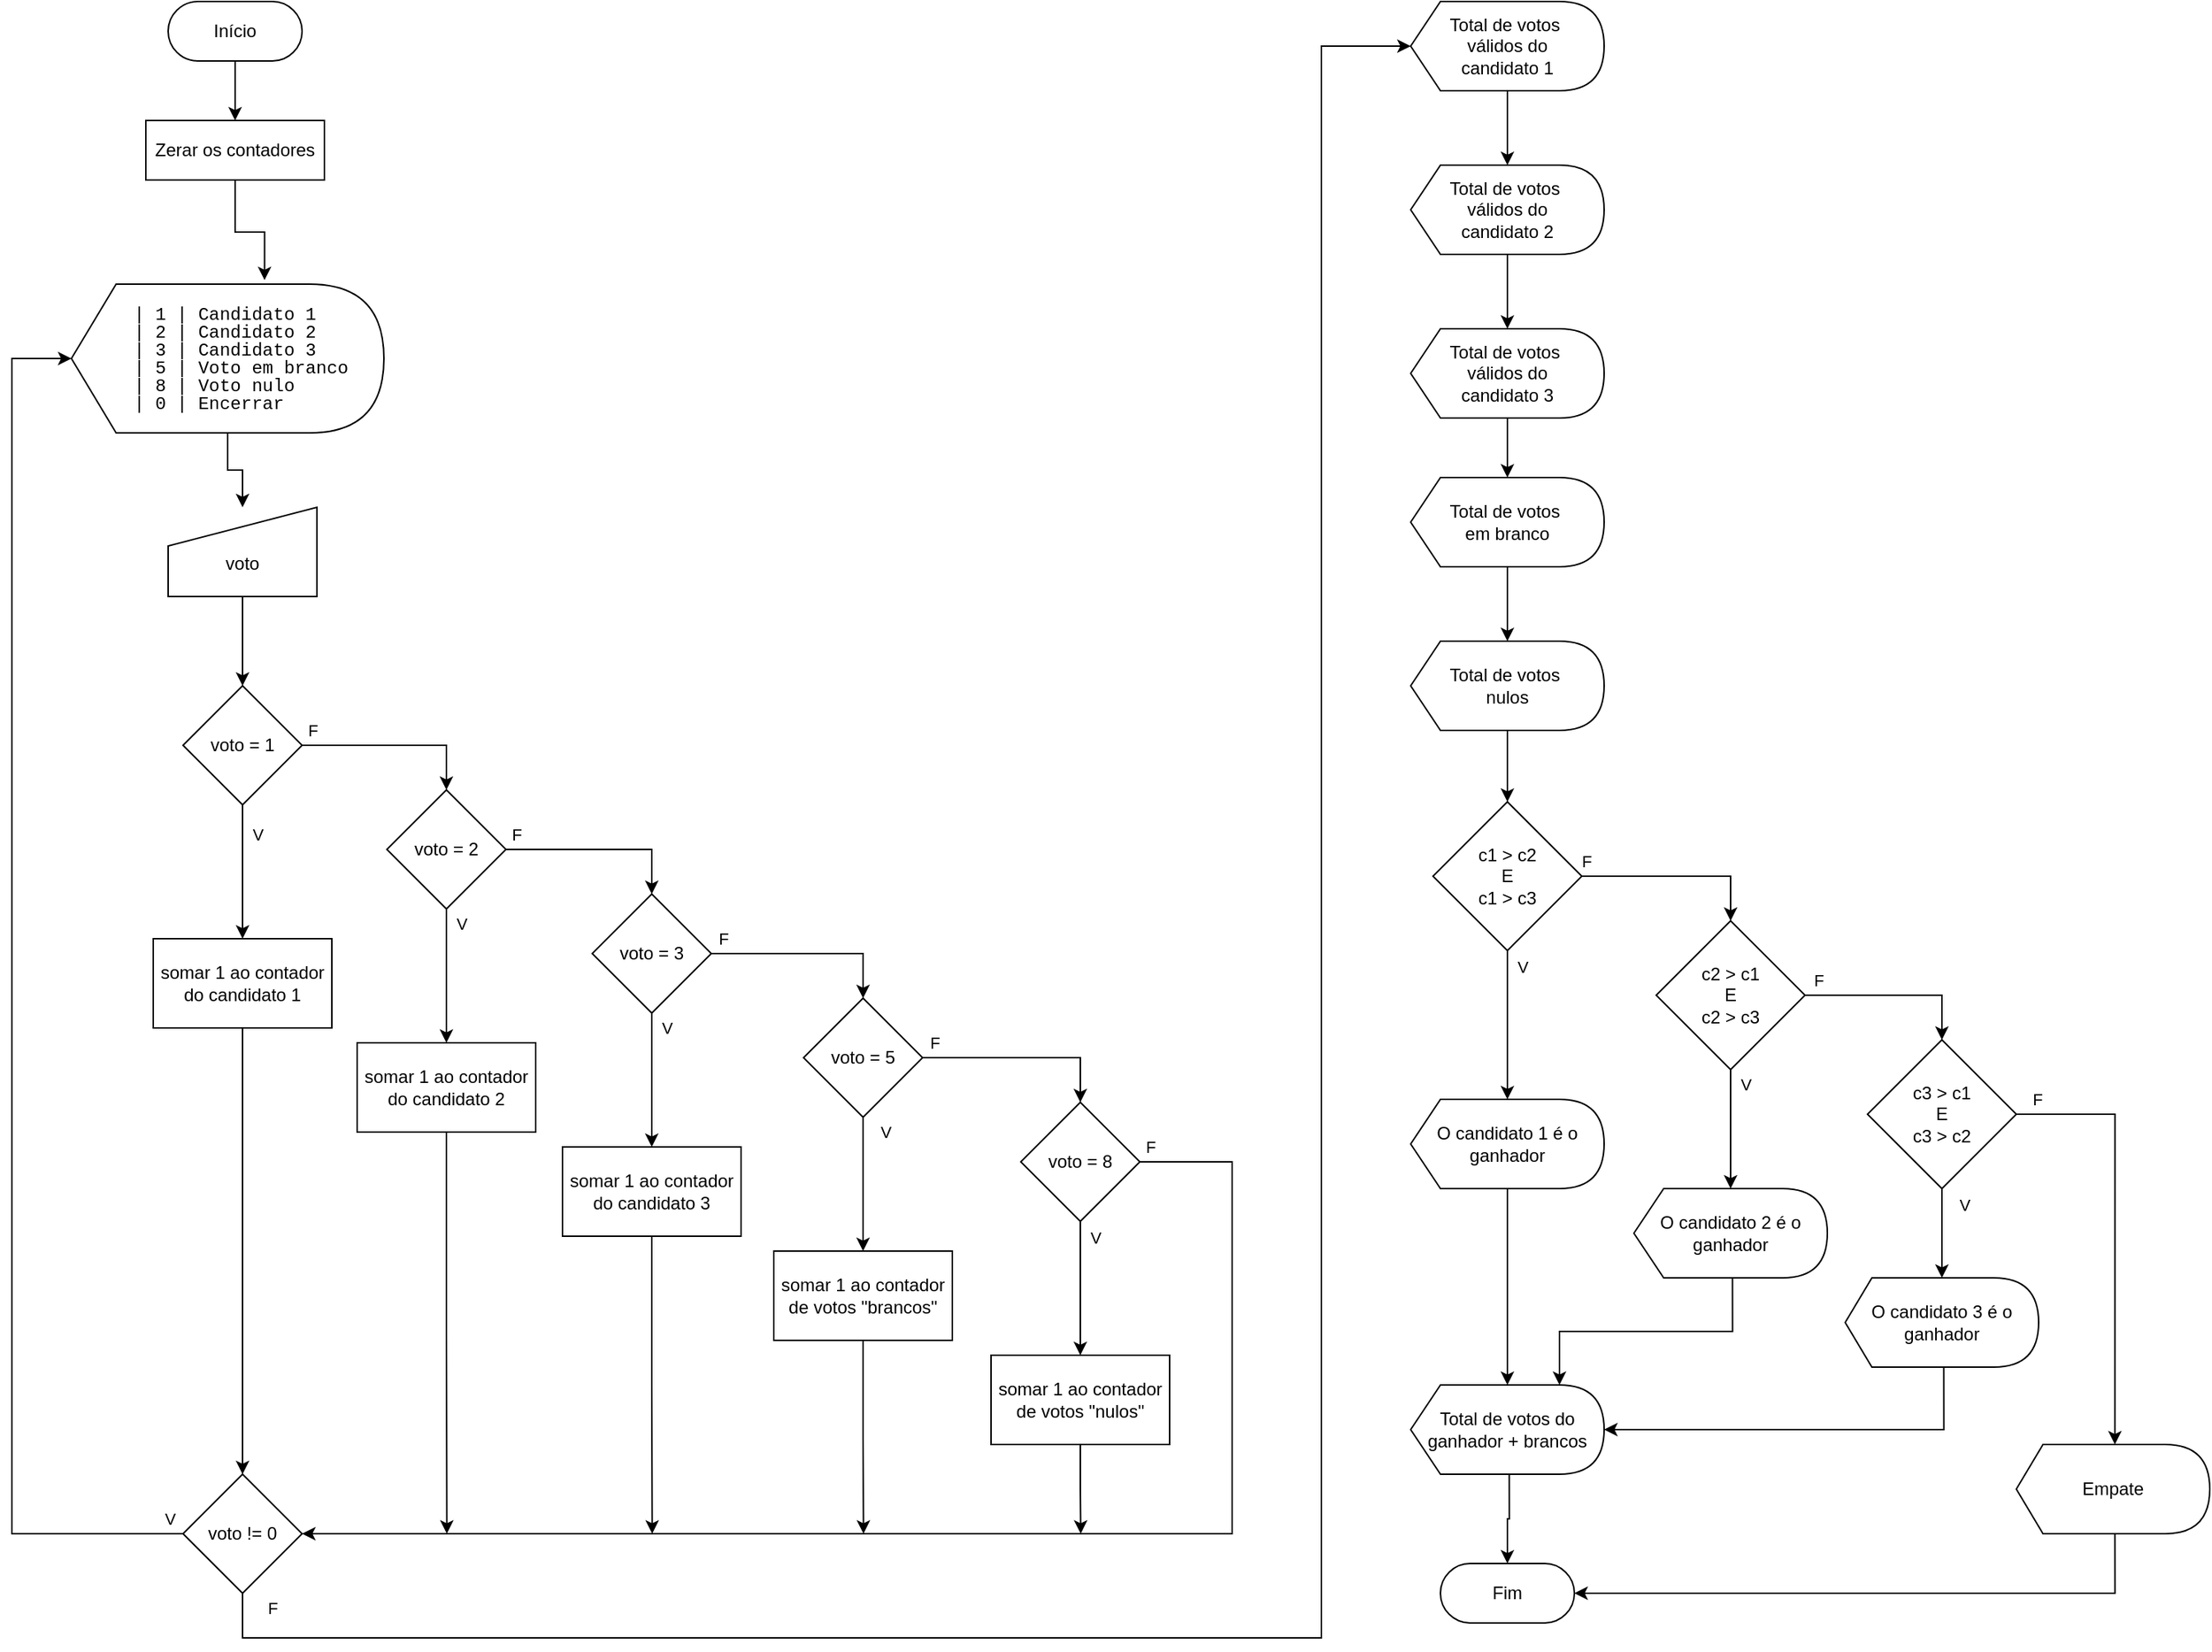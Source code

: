 <mxfile version="22.0.4" type="device">
  <diagram name="Página-1" id="YDmEA_bn_RE9_U1I_Mfr">
    <mxGraphModel dx="1970" dy="1179" grid="1" gridSize="10" guides="1" tooltips="1" connect="1" arrows="1" fold="1" page="1" pageScale="1" pageWidth="827" pageHeight="1169" math="0" shadow="0">
      <root>
        <mxCell id="0" />
        <mxCell id="1" parent="0" />
        <mxCell id="KXYTQ8t8NPIV74K7IWMk-5" value="" style="edgeStyle=orthogonalEdgeStyle;rounded=0;orthogonalLoop=1;jettySize=auto;html=1;" edge="1" parent="1" source="Ol56OFLsdI99NsfyFLis-3" target="KXYTQ8t8NPIV74K7IWMk-4">
          <mxGeometry relative="1" as="geometry" />
        </mxCell>
        <mxCell id="Ol56OFLsdI99NsfyFLis-3" value="Início" style="rounded=1;whiteSpace=wrap;html=1;arcSize=50;" parent="1" vertex="1">
          <mxGeometry x="175" y="40" width="90" height="40" as="geometry" />
        </mxCell>
        <mxCell id="KXYTQ8t8NPIV74K7IWMk-4" value="Zerar os contadores" style="whiteSpace=wrap;html=1;rounded=1;arcSize=0;" vertex="1" parent="1">
          <mxGeometry x="160" y="120" width="120" height="40" as="geometry" />
        </mxCell>
        <mxCell id="KXYTQ8t8NPIV74K7IWMk-10" value="" style="edgeStyle=orthogonalEdgeStyle;rounded=0;orthogonalLoop=1;jettySize=auto;html=1;entryX=0.5;entryY=0;entryDx=0;entryDy=0;" edge="1" parent="1" source="KXYTQ8t8NPIV74K7IWMk-6" target="KXYTQ8t8NPIV74K7IWMk-11">
          <mxGeometry relative="1" as="geometry">
            <mxPoint x="220" y="450" as="targetPoint" />
          </mxGeometry>
        </mxCell>
        <mxCell id="KXYTQ8t8NPIV74K7IWMk-6" value="&lt;blockquote style=&quot;margin: 0 0 0 40px; border: none; padding: 0px;&quot;&gt;&lt;div style=&quot;background-color: rgb(255, 255, 255); font-family: Consolas, &amp;quot;Courier New&amp;quot;, monospace; line-height: 1;&quot;&gt;&lt;div style=&quot;&quot;&gt;&lt;font style=&quot;font-size: 1;&quot;&gt;| 1 | Candidato 1&lt;/font&gt;&lt;/div&gt;&lt;/div&gt;&lt;div style=&quot;background-color: rgb(255, 255, 255); font-family: Consolas, &amp;quot;Courier New&amp;quot;, monospace; line-height: 1;&quot;&gt;&lt;div style=&quot;&quot;&gt;&lt;font style=&quot;font-size: 1;&quot;&gt;| 2 | Candidato 2&lt;/font&gt;&lt;/div&gt;&lt;/div&gt;&lt;div style=&quot;background-color: rgb(255, 255, 255); font-family: Consolas, &amp;quot;Courier New&amp;quot;, monospace; line-height: 1;&quot;&gt;&lt;div style=&quot;&quot;&gt;&lt;font style=&quot;font-size: 1&quot;&gt;| 3 | Candidato 3&lt;/font&gt;&lt;/div&gt;&lt;/div&gt;&lt;div style=&quot;background-color: rgb(255, 255, 255); font-family: Consolas, &amp;quot;Courier New&amp;quot;, monospace; line-height: 1;&quot;&gt;&lt;div style=&quot;&quot;&gt;&lt;font style=&quot;font-size: 1;&quot;&gt;| 5 | Voto em branco&lt;/font&gt;&lt;/div&gt;&lt;/div&gt;&lt;div style=&quot;background-color: rgb(255, 255, 255); font-family: Consolas, &amp;quot;Courier New&amp;quot;, monospace; line-height: 1;&quot;&gt;&lt;div style=&quot;&quot;&gt;&lt;font style=&quot;font-size: 1;&quot;&gt;| 8 | Voto nulo&lt;/font&gt;&lt;/div&gt;&lt;/div&gt;&lt;div style=&quot;background-color: rgb(255, 255, 255); font-family: Consolas, &amp;quot;Courier New&amp;quot;, monospace; line-height: 1;&quot;&gt;&lt;div style=&quot;&quot;&gt;&lt;font style=&quot;font-size: 1;&quot;&gt;| 0 | Encerrar&lt;/font&gt;&lt;/div&gt;&lt;/div&gt;&lt;/blockquote&gt;" style="shape=display;whiteSpace=wrap;html=1;align=left;size=0.143;" vertex="1" parent="1">
          <mxGeometry x="110" y="230" width="210" height="100" as="geometry" />
        </mxCell>
        <mxCell id="KXYTQ8t8NPIV74K7IWMk-8" style="edgeStyle=orthogonalEdgeStyle;rounded=0;orthogonalLoop=1;jettySize=auto;html=1;exitX=0.5;exitY=1;exitDx=0;exitDy=0;entryX=0.618;entryY=-0.027;entryDx=0;entryDy=0;entryPerimeter=0;" edge="1" parent="1" source="KXYTQ8t8NPIV74K7IWMk-4" target="KXYTQ8t8NPIV74K7IWMk-6">
          <mxGeometry relative="1" as="geometry">
            <mxPoint x="250" y="270" as="targetPoint" />
            <Array as="points" />
          </mxGeometry>
        </mxCell>
        <mxCell id="KXYTQ8t8NPIV74K7IWMk-13" value="" style="edgeStyle=orthogonalEdgeStyle;rounded=0;orthogonalLoop=1;jettySize=auto;html=1;" edge="1" parent="1" source="KXYTQ8t8NPIV74K7IWMk-11" target="KXYTQ8t8NPIV74K7IWMk-12">
          <mxGeometry relative="1" as="geometry" />
        </mxCell>
        <mxCell id="KXYTQ8t8NPIV74K7IWMk-11" value="&lt;br&gt;voto" style="html=1;strokeWidth=1;shape=manualInput;whiteSpace=wrap;rounded=1;size=26;arcSize=0;" vertex="1" parent="1">
          <mxGeometry x="175" y="380" width="100" height="60" as="geometry" />
        </mxCell>
        <mxCell id="KXYTQ8t8NPIV74K7IWMk-21" value="" style="edgeStyle=orthogonalEdgeStyle;rounded=0;orthogonalLoop=1;jettySize=auto;html=1;" edge="1" parent="1" source="KXYTQ8t8NPIV74K7IWMk-12" target="KXYTQ8t8NPIV74K7IWMk-20">
          <mxGeometry relative="1" as="geometry" />
        </mxCell>
        <mxCell id="KXYTQ8t8NPIV74K7IWMk-27" value="V" style="edgeLabel;html=1;align=center;verticalAlign=middle;resizable=0;points=[];" vertex="1" connectable="0" parent="KXYTQ8t8NPIV74K7IWMk-21">
          <mxGeometry x="-0.401" relative="1" as="geometry">
            <mxPoint x="10" y="-7" as="offset" />
          </mxGeometry>
        </mxCell>
        <mxCell id="KXYTQ8t8NPIV74K7IWMk-29" value="" style="edgeStyle=orthogonalEdgeStyle;rounded=0;orthogonalLoop=1;jettySize=auto;html=1;entryX=0.5;entryY=0;entryDx=0;entryDy=0;" edge="1" parent="1" source="KXYTQ8t8NPIV74K7IWMk-12" target="KXYTQ8t8NPIV74K7IWMk-28">
          <mxGeometry relative="1" as="geometry" />
        </mxCell>
        <mxCell id="KXYTQ8t8NPIV74K7IWMk-96" value="F" style="edgeLabel;html=1;align=center;verticalAlign=middle;resizable=0;points=[];" vertex="1" connectable="0" parent="KXYTQ8t8NPIV74K7IWMk-29">
          <mxGeometry x="-0.755" y="-1" relative="1" as="geometry">
            <mxPoint x="-9" y="-11" as="offset" />
          </mxGeometry>
        </mxCell>
        <mxCell id="KXYTQ8t8NPIV74K7IWMk-12" value="voto = 1" style="rhombus;whiteSpace=wrap;html=1;strokeWidth=1;rounded=1;arcSize=0;" vertex="1" parent="1">
          <mxGeometry x="185" y="500" width="80" height="80" as="geometry" />
        </mxCell>
        <mxCell id="KXYTQ8t8NPIV74K7IWMk-23" value="" style="edgeStyle=orthogonalEdgeStyle;rounded=0;orthogonalLoop=1;jettySize=auto;html=1;" edge="1" parent="1" source="KXYTQ8t8NPIV74K7IWMk-20" target="KXYTQ8t8NPIV74K7IWMk-22">
          <mxGeometry relative="1" as="geometry" />
        </mxCell>
        <mxCell id="KXYTQ8t8NPIV74K7IWMk-20" value="somar 1 ao contador do candidato 1" style="whiteSpace=wrap;html=1;strokeWidth=1;rounded=1;arcSize=0;" vertex="1" parent="1">
          <mxGeometry x="165" y="670" width="120" height="60" as="geometry" />
        </mxCell>
        <mxCell id="KXYTQ8t8NPIV74K7IWMk-22" value="voto != 0" style="rhombus;whiteSpace=wrap;html=1;strokeWidth=1;rounded=1;arcSize=0;" vertex="1" parent="1">
          <mxGeometry x="185" y="1030" width="80" height="80" as="geometry" />
        </mxCell>
        <mxCell id="KXYTQ8t8NPIV74K7IWMk-26" style="edgeStyle=orthogonalEdgeStyle;rounded=0;orthogonalLoop=1;jettySize=auto;html=1;exitX=0;exitY=0.5;exitDx=0;exitDy=0;entryX=0;entryY=0.5;entryDx=0;entryDy=0;entryPerimeter=0;" edge="1" parent="1" source="KXYTQ8t8NPIV74K7IWMk-22" target="KXYTQ8t8NPIV74K7IWMk-6">
          <mxGeometry relative="1" as="geometry">
            <Array as="points">
              <mxPoint x="70" y="1070" />
              <mxPoint x="70" y="280" />
            </Array>
          </mxGeometry>
        </mxCell>
        <mxCell id="KXYTQ8t8NPIV74K7IWMk-105" value="V" style="edgeLabel;html=1;align=center;verticalAlign=middle;resizable=0;points=[];" vertex="1" connectable="0" parent="KXYTQ8t8NPIV74K7IWMk-26">
          <mxGeometry x="-0.967" relative="1" as="geometry">
            <mxPoint x="6" y="-10" as="offset" />
          </mxGeometry>
        </mxCell>
        <mxCell id="KXYTQ8t8NPIV74K7IWMk-31" value="" style="edgeStyle=orthogonalEdgeStyle;rounded=0;orthogonalLoop=1;jettySize=auto;html=1;" edge="1" parent="1" source="KXYTQ8t8NPIV74K7IWMk-28" target="KXYTQ8t8NPIV74K7IWMk-30">
          <mxGeometry relative="1" as="geometry" />
        </mxCell>
        <mxCell id="KXYTQ8t8NPIV74K7IWMk-97" value="V" style="edgeLabel;html=1;align=center;verticalAlign=middle;resizable=0;points=[];" vertex="1" connectable="0" parent="KXYTQ8t8NPIV74K7IWMk-31">
          <mxGeometry x="-0.487" relative="1" as="geometry">
            <mxPoint x="10" y="-13" as="offset" />
          </mxGeometry>
        </mxCell>
        <mxCell id="KXYTQ8t8NPIV74K7IWMk-33" value="" style="edgeStyle=orthogonalEdgeStyle;rounded=0;orthogonalLoop=1;jettySize=auto;html=1;entryX=0.5;entryY=0;entryDx=0;entryDy=0;" edge="1" parent="1" source="KXYTQ8t8NPIV74K7IWMk-28" target="KXYTQ8t8NPIV74K7IWMk-32">
          <mxGeometry relative="1" as="geometry" />
        </mxCell>
        <mxCell id="KXYTQ8t8NPIV74K7IWMk-98" value="F" style="edgeLabel;html=1;align=center;verticalAlign=middle;resizable=0;points=[];" vertex="1" connectable="0" parent="KXYTQ8t8NPIV74K7IWMk-33">
          <mxGeometry x="-0.663" y="1" relative="1" as="geometry">
            <mxPoint x="-15" y="-9" as="offset" />
          </mxGeometry>
        </mxCell>
        <mxCell id="KXYTQ8t8NPIV74K7IWMk-28" value="voto = 2" style="rhombus;whiteSpace=wrap;html=1;strokeWidth=1;rounded=1;arcSize=0;" vertex="1" parent="1">
          <mxGeometry x="322" y="570" width="80" height="80" as="geometry" />
        </mxCell>
        <mxCell id="KXYTQ8t8NPIV74K7IWMk-48" style="edgeStyle=orthogonalEdgeStyle;rounded=0;orthogonalLoop=1;jettySize=auto;html=1;exitX=0.5;exitY=1;exitDx=0;exitDy=0;" edge="1" parent="1" source="KXYTQ8t8NPIV74K7IWMk-30">
          <mxGeometry relative="1" as="geometry">
            <mxPoint x="362.286" y="1070" as="targetPoint" />
          </mxGeometry>
        </mxCell>
        <mxCell id="KXYTQ8t8NPIV74K7IWMk-30" value="somar 1 ao contador do candidato 2" style="whiteSpace=wrap;html=1;strokeWidth=1;rounded=1;arcSize=0;" vertex="1" parent="1">
          <mxGeometry x="302" y="740" width="120" height="60" as="geometry" />
        </mxCell>
        <mxCell id="KXYTQ8t8NPIV74K7IWMk-35" value="" style="edgeStyle=orthogonalEdgeStyle;rounded=0;orthogonalLoop=1;jettySize=auto;html=1;" edge="1" parent="1" source="KXYTQ8t8NPIV74K7IWMk-32" target="KXYTQ8t8NPIV74K7IWMk-34">
          <mxGeometry relative="1" as="geometry" />
        </mxCell>
        <mxCell id="KXYTQ8t8NPIV74K7IWMk-99" value="V" style="edgeLabel;html=1;align=center;verticalAlign=middle;resizable=0;points=[];" vertex="1" connectable="0" parent="KXYTQ8t8NPIV74K7IWMk-35">
          <mxGeometry x="-0.388" y="2" relative="1" as="geometry">
            <mxPoint x="8" y="-18" as="offset" />
          </mxGeometry>
        </mxCell>
        <mxCell id="KXYTQ8t8NPIV74K7IWMk-37" value="" style="edgeStyle=orthogonalEdgeStyle;rounded=0;orthogonalLoop=1;jettySize=auto;html=1;entryX=0.5;entryY=0;entryDx=0;entryDy=0;" edge="1" parent="1" source="KXYTQ8t8NPIV74K7IWMk-32" target="KXYTQ8t8NPIV74K7IWMk-36">
          <mxGeometry relative="1" as="geometry" />
        </mxCell>
        <mxCell id="KXYTQ8t8NPIV74K7IWMk-100" value="F" style="edgeLabel;html=1;align=center;verticalAlign=middle;resizable=0;points=[];" vertex="1" connectable="0" parent="KXYTQ8t8NPIV74K7IWMk-37">
          <mxGeometry x="-0.691" y="-2" relative="1" as="geometry">
            <mxPoint x="-13" y="-12" as="offset" />
          </mxGeometry>
        </mxCell>
        <mxCell id="KXYTQ8t8NPIV74K7IWMk-32" value="voto = 3" style="rhombus;whiteSpace=wrap;html=1;strokeWidth=1;rounded=1;arcSize=0;" vertex="1" parent="1">
          <mxGeometry x="460" y="640" width="80" height="80" as="geometry" />
        </mxCell>
        <mxCell id="KXYTQ8t8NPIV74K7IWMk-49" style="edgeStyle=orthogonalEdgeStyle;rounded=0;orthogonalLoop=1;jettySize=auto;html=1;exitX=0.5;exitY=1;exitDx=0;exitDy=0;" edge="1" parent="1" source="KXYTQ8t8NPIV74K7IWMk-34">
          <mxGeometry relative="1" as="geometry">
            <mxPoint x="500.286" y="1070" as="targetPoint" />
          </mxGeometry>
        </mxCell>
        <mxCell id="KXYTQ8t8NPIV74K7IWMk-34" value="somar 1 ao contador do candidato 3" style="whiteSpace=wrap;html=1;strokeWidth=1;rounded=1;arcSize=0;" vertex="1" parent="1">
          <mxGeometry x="440" y="810" width="120" height="60" as="geometry" />
        </mxCell>
        <mxCell id="KXYTQ8t8NPIV74K7IWMk-39" value="" style="edgeStyle=orthogonalEdgeStyle;rounded=0;orthogonalLoop=1;jettySize=auto;html=1;" edge="1" parent="1" source="KXYTQ8t8NPIV74K7IWMk-36" target="KXYTQ8t8NPIV74K7IWMk-38">
          <mxGeometry relative="1" as="geometry" />
        </mxCell>
        <mxCell id="KXYTQ8t8NPIV74K7IWMk-101" value="V" style="edgeLabel;html=1;align=center;verticalAlign=middle;resizable=0;points=[];" vertex="1" connectable="0" parent="KXYTQ8t8NPIV74K7IWMk-39">
          <mxGeometry x="-0.487" relative="1" as="geometry">
            <mxPoint x="15" y="-13" as="offset" />
          </mxGeometry>
        </mxCell>
        <mxCell id="KXYTQ8t8NPIV74K7IWMk-41" value="" style="edgeStyle=orthogonalEdgeStyle;rounded=0;orthogonalLoop=1;jettySize=auto;html=1;entryX=0.5;entryY=0;entryDx=0;entryDy=0;" edge="1" parent="1" source="KXYTQ8t8NPIV74K7IWMk-36" target="KXYTQ8t8NPIV74K7IWMk-40">
          <mxGeometry relative="1" as="geometry" />
        </mxCell>
        <mxCell id="KXYTQ8t8NPIV74K7IWMk-102" value="F" style="edgeLabel;html=1;align=center;verticalAlign=middle;resizable=0;points=[];" vertex="1" connectable="0" parent="KXYTQ8t8NPIV74K7IWMk-41">
          <mxGeometry x="-0.71" y="1" relative="1" as="geometry">
            <mxPoint x="-12" y="-9" as="offset" />
          </mxGeometry>
        </mxCell>
        <mxCell id="KXYTQ8t8NPIV74K7IWMk-36" value="voto = 5" style="rhombus;whiteSpace=wrap;html=1;strokeWidth=1;rounded=1;arcSize=0;" vertex="1" parent="1">
          <mxGeometry x="602" y="710" width="80" height="80" as="geometry" />
        </mxCell>
        <mxCell id="KXYTQ8t8NPIV74K7IWMk-50" style="edgeStyle=orthogonalEdgeStyle;rounded=0;orthogonalLoop=1;jettySize=auto;html=1;exitX=0.5;exitY=1;exitDx=0;exitDy=0;" edge="1" parent="1" source="KXYTQ8t8NPIV74K7IWMk-38">
          <mxGeometry relative="1" as="geometry">
            <mxPoint x="642.286" y="1070" as="targetPoint" />
          </mxGeometry>
        </mxCell>
        <mxCell id="KXYTQ8t8NPIV74K7IWMk-38" value="somar 1 ao contador de votos &quot;brancos&quot;" style="whiteSpace=wrap;html=1;strokeWidth=1;rounded=1;arcSize=0;" vertex="1" parent="1">
          <mxGeometry x="582" y="880" width="120" height="60" as="geometry" />
        </mxCell>
        <mxCell id="KXYTQ8t8NPIV74K7IWMk-43" value="" style="edgeStyle=orthogonalEdgeStyle;rounded=0;orthogonalLoop=1;jettySize=auto;html=1;" edge="1" parent="1" source="KXYTQ8t8NPIV74K7IWMk-40" target="KXYTQ8t8NPIV74K7IWMk-42">
          <mxGeometry relative="1" as="geometry" />
        </mxCell>
        <mxCell id="KXYTQ8t8NPIV74K7IWMk-103" value="V" style="edgeLabel;html=1;align=center;verticalAlign=middle;resizable=0;points=[];" vertex="1" connectable="0" parent="KXYTQ8t8NPIV74K7IWMk-43">
          <mxGeometry x="-0.48" y="-2" relative="1" as="geometry">
            <mxPoint x="12" y="-13" as="offset" />
          </mxGeometry>
        </mxCell>
        <mxCell id="KXYTQ8t8NPIV74K7IWMk-45" value="" style="edgeStyle=orthogonalEdgeStyle;rounded=0;orthogonalLoop=1;jettySize=auto;html=1;entryX=1;entryY=0.5;entryDx=0;entryDy=0;exitX=1;exitY=0.5;exitDx=0;exitDy=0;" edge="1" parent="1" source="KXYTQ8t8NPIV74K7IWMk-40" target="KXYTQ8t8NPIV74K7IWMk-22">
          <mxGeometry relative="1" as="geometry">
            <mxPoint x="1025" y="850" as="targetPoint" />
            <Array as="points">
              <mxPoint x="890" y="820" />
              <mxPoint x="890" y="1070" />
            </Array>
          </mxGeometry>
        </mxCell>
        <mxCell id="KXYTQ8t8NPIV74K7IWMk-104" value="F" style="edgeLabel;html=1;align=center;verticalAlign=middle;resizable=0;points=[];" vertex="1" connectable="0" parent="KXYTQ8t8NPIV74K7IWMk-45">
          <mxGeometry x="-0.951" y="-2" relative="1" as="geometry">
            <mxPoint x="-16" y="-12" as="offset" />
          </mxGeometry>
        </mxCell>
        <mxCell id="KXYTQ8t8NPIV74K7IWMk-40" value="voto = 8" style="rhombus;whiteSpace=wrap;html=1;strokeWidth=1;rounded=1;arcSize=0;" vertex="1" parent="1">
          <mxGeometry x="748" y="780" width="80" height="80" as="geometry" />
        </mxCell>
        <mxCell id="KXYTQ8t8NPIV74K7IWMk-51" style="edgeStyle=orthogonalEdgeStyle;rounded=0;orthogonalLoop=1;jettySize=auto;html=1;exitX=0.5;exitY=1;exitDx=0;exitDy=0;" edge="1" parent="1" source="KXYTQ8t8NPIV74K7IWMk-42">
          <mxGeometry relative="1" as="geometry">
            <mxPoint x="788.286" y="1070" as="targetPoint" />
          </mxGeometry>
        </mxCell>
        <mxCell id="KXYTQ8t8NPIV74K7IWMk-42" value="somar 1 ao contador de votos &quot;nulos&quot;" style="whiteSpace=wrap;html=1;strokeWidth=1;rounded=1;arcSize=0;" vertex="1" parent="1">
          <mxGeometry x="728" y="950" width="120" height="60" as="geometry" />
        </mxCell>
        <mxCell id="KXYTQ8t8NPIV74K7IWMk-60" value="" style="edgeStyle=orthogonalEdgeStyle;rounded=0;orthogonalLoop=1;jettySize=auto;html=1;" edge="1" parent="1" source="KXYTQ8t8NPIV74K7IWMk-54" target="KXYTQ8t8NPIV74K7IWMk-59">
          <mxGeometry relative="1" as="geometry" />
        </mxCell>
        <mxCell id="KXYTQ8t8NPIV74K7IWMk-54" value="Total de votos&amp;nbsp;&lt;br&gt;válidos do&lt;br&gt;candidato 1" style="shape=display;whiteSpace=wrap;html=1;size=0.154;" vertex="1" parent="1">
          <mxGeometry x="1010" y="40" width="130" height="60" as="geometry" />
        </mxCell>
        <mxCell id="KXYTQ8t8NPIV74K7IWMk-57" style="edgeStyle=orthogonalEdgeStyle;rounded=0;orthogonalLoop=1;jettySize=auto;html=1;exitX=0.5;exitY=1;exitDx=0;exitDy=0;entryX=0;entryY=0.5;entryDx=0;entryDy=0;entryPerimeter=0;" edge="1" parent="1" source="KXYTQ8t8NPIV74K7IWMk-22" target="KXYTQ8t8NPIV74K7IWMk-54">
          <mxGeometry relative="1" as="geometry">
            <Array as="points">
              <mxPoint x="225" y="1140" />
              <mxPoint x="950" y="1140" />
              <mxPoint x="950" y="70" />
            </Array>
          </mxGeometry>
        </mxCell>
        <mxCell id="KXYTQ8t8NPIV74K7IWMk-58" value="F" style="edgeLabel;html=1;align=center;verticalAlign=middle;resizable=0;points=[];" vertex="1" connectable="0" parent="KXYTQ8t8NPIV74K7IWMk-57">
          <mxGeometry x="-0.595" relative="1" as="geometry">
            <mxPoint x="-332" y="-20" as="offset" />
          </mxGeometry>
        </mxCell>
        <mxCell id="KXYTQ8t8NPIV74K7IWMk-62" value="" style="edgeStyle=orthogonalEdgeStyle;rounded=0;orthogonalLoop=1;jettySize=auto;html=1;" edge="1" parent="1" source="KXYTQ8t8NPIV74K7IWMk-59" target="KXYTQ8t8NPIV74K7IWMk-61">
          <mxGeometry relative="1" as="geometry" />
        </mxCell>
        <mxCell id="KXYTQ8t8NPIV74K7IWMk-59" value="Total de votos&amp;nbsp;&lt;br&gt;válidos do&lt;br&gt;candidato 2" style="shape=display;whiteSpace=wrap;html=1;size=0.154;" vertex="1" parent="1">
          <mxGeometry x="1010" y="150" width="130" height="60" as="geometry" />
        </mxCell>
        <mxCell id="KXYTQ8t8NPIV74K7IWMk-64" value="" style="edgeStyle=orthogonalEdgeStyle;rounded=0;orthogonalLoop=1;jettySize=auto;html=1;" edge="1" parent="1" source="KXYTQ8t8NPIV74K7IWMk-61" target="KXYTQ8t8NPIV74K7IWMk-63">
          <mxGeometry relative="1" as="geometry" />
        </mxCell>
        <mxCell id="KXYTQ8t8NPIV74K7IWMk-61" value="Total de votos&amp;nbsp;&lt;br&gt;válidos do&lt;br&gt;candidato 3" style="shape=display;whiteSpace=wrap;html=1;size=0.154;" vertex="1" parent="1">
          <mxGeometry x="1010" y="260" width="130" height="60" as="geometry" />
        </mxCell>
        <mxCell id="KXYTQ8t8NPIV74K7IWMk-66" value="" style="edgeStyle=orthogonalEdgeStyle;rounded=0;orthogonalLoop=1;jettySize=auto;html=1;" edge="1" parent="1" source="KXYTQ8t8NPIV74K7IWMk-63" target="KXYTQ8t8NPIV74K7IWMk-65">
          <mxGeometry relative="1" as="geometry" />
        </mxCell>
        <mxCell id="KXYTQ8t8NPIV74K7IWMk-63" value="Total de votos&amp;nbsp;&lt;br&gt;em branco" style="shape=display;whiteSpace=wrap;html=1;size=0.154;" vertex="1" parent="1">
          <mxGeometry x="1010" y="360" width="130" height="60" as="geometry" />
        </mxCell>
        <mxCell id="KXYTQ8t8NPIV74K7IWMk-68" value="" style="edgeStyle=orthogonalEdgeStyle;rounded=0;orthogonalLoop=1;jettySize=auto;html=1;" edge="1" parent="1" source="KXYTQ8t8NPIV74K7IWMk-65" target="KXYTQ8t8NPIV74K7IWMk-67">
          <mxGeometry relative="1" as="geometry" />
        </mxCell>
        <mxCell id="KXYTQ8t8NPIV74K7IWMk-65" value="Total de votos&amp;nbsp;&lt;br&gt;nulos" style="shape=display;whiteSpace=wrap;html=1;size=0.154;" vertex="1" parent="1">
          <mxGeometry x="1010" y="470" width="130" height="60" as="geometry" />
        </mxCell>
        <mxCell id="KXYTQ8t8NPIV74K7IWMk-70" value="" style="edgeStyle=orthogonalEdgeStyle;rounded=0;orthogonalLoop=1;jettySize=auto;html=1;" edge="1" parent="1" source="KXYTQ8t8NPIV74K7IWMk-67">
          <mxGeometry relative="1" as="geometry">
            <mxPoint x="1075" y="778" as="targetPoint" />
          </mxGeometry>
        </mxCell>
        <mxCell id="KXYTQ8t8NPIV74K7IWMk-83" value="V" style="edgeLabel;html=1;align=center;verticalAlign=middle;resizable=0;points=[];" vertex="1" connectable="0" parent="KXYTQ8t8NPIV74K7IWMk-70">
          <mxGeometry x="-0.512" y="-1" relative="1" as="geometry">
            <mxPoint x="11" y="-14" as="offset" />
          </mxGeometry>
        </mxCell>
        <mxCell id="KXYTQ8t8NPIV74K7IWMk-72" value="" style="edgeStyle=orthogonalEdgeStyle;rounded=0;orthogonalLoop=1;jettySize=auto;html=1;entryX=0.5;entryY=0;entryDx=0;entryDy=0;" edge="1" parent="1" source="KXYTQ8t8NPIV74K7IWMk-67" target="KXYTQ8t8NPIV74K7IWMk-71">
          <mxGeometry relative="1" as="geometry" />
        </mxCell>
        <mxCell id="KXYTQ8t8NPIV74K7IWMk-84" value="F" style="edgeLabel;html=1;align=center;verticalAlign=middle;resizable=0;points=[];" vertex="1" connectable="0" parent="KXYTQ8t8NPIV74K7IWMk-72">
          <mxGeometry x="-0.487" y="-3" relative="1" as="geometry">
            <mxPoint x="-31" y="-13" as="offset" />
          </mxGeometry>
        </mxCell>
        <mxCell id="KXYTQ8t8NPIV74K7IWMk-67" value="c1 &amp;gt; c2 &lt;br&gt;E &lt;br&gt;c1 &amp;gt; c3" style="rhombus;whiteSpace=wrap;html=1;" vertex="1" parent="1">
          <mxGeometry x="1025" y="578" width="100" height="100" as="geometry" />
        </mxCell>
        <mxCell id="KXYTQ8t8NPIV74K7IWMk-74" value="" style="edgeStyle=orthogonalEdgeStyle;rounded=0;orthogonalLoop=1;jettySize=auto;html=1;entryX=0.5;entryY=0;entryDx=0;entryDy=0;" edge="1" parent="1" source="KXYTQ8t8NPIV74K7IWMk-71" target="KXYTQ8t8NPIV74K7IWMk-73">
          <mxGeometry relative="1" as="geometry" />
        </mxCell>
        <mxCell id="KXYTQ8t8NPIV74K7IWMk-86" value="F" style="edgeLabel;html=1;align=center;verticalAlign=middle;resizable=0;points=[];" vertex="1" connectable="0" parent="KXYTQ8t8NPIV74K7IWMk-74">
          <mxGeometry x="-0.735" y="-2" relative="1" as="geometry">
            <mxPoint x="-7" y="-12" as="offset" />
          </mxGeometry>
        </mxCell>
        <mxCell id="KXYTQ8t8NPIV74K7IWMk-76" value="" style="edgeStyle=orthogonalEdgeStyle;rounded=0;orthogonalLoop=1;jettySize=auto;html=1;" edge="1" parent="1" source="KXYTQ8t8NPIV74K7IWMk-71">
          <mxGeometry relative="1" as="geometry">
            <mxPoint x="1225" y="838" as="targetPoint" />
          </mxGeometry>
        </mxCell>
        <mxCell id="KXYTQ8t8NPIV74K7IWMk-85" value="V" style="edgeLabel;html=1;align=center;verticalAlign=middle;resizable=0;points=[];" vertex="1" connectable="0" parent="KXYTQ8t8NPIV74K7IWMk-76">
          <mxGeometry x="-0.308" y="-2" relative="1" as="geometry">
            <mxPoint x="12" y="-18" as="offset" />
          </mxGeometry>
        </mxCell>
        <mxCell id="KXYTQ8t8NPIV74K7IWMk-71" value="c2 &amp;gt; c1&lt;br&gt;E&lt;br&gt;c2 &amp;gt; c3" style="rhombus;whiteSpace=wrap;html=1;" vertex="1" parent="1">
          <mxGeometry x="1175" y="658" width="100" height="100" as="geometry" />
        </mxCell>
        <mxCell id="KXYTQ8t8NPIV74K7IWMk-80" style="edgeStyle=orthogonalEdgeStyle;rounded=0;orthogonalLoop=1;jettySize=auto;html=1;exitX=0.5;exitY=1;exitDx=0;exitDy=0;" edge="1" parent="1" source="KXYTQ8t8NPIV74K7IWMk-73" target="KXYTQ8t8NPIV74K7IWMk-79">
          <mxGeometry relative="1" as="geometry" />
        </mxCell>
        <mxCell id="KXYTQ8t8NPIV74K7IWMk-87" value="V" style="edgeLabel;html=1;align=center;verticalAlign=middle;resizable=0;points=[];" vertex="1" connectable="0" parent="KXYTQ8t8NPIV74K7IWMk-80">
          <mxGeometry x="-0.156" y="2" relative="1" as="geometry">
            <mxPoint x="13" y="-15" as="offset" />
          </mxGeometry>
        </mxCell>
        <mxCell id="KXYTQ8t8NPIV74K7IWMk-73" value="c3 &amp;gt; c1&lt;br&gt;E&lt;br&gt;c3 &amp;gt; c2" style="rhombus;whiteSpace=wrap;html=1;" vertex="1" parent="1">
          <mxGeometry x="1317" y="738" width="100" height="100" as="geometry" />
        </mxCell>
        <mxCell id="KXYTQ8t8NPIV74K7IWMk-77" value="O candidato 2 é o ganhador" style="shape=display;whiteSpace=wrap;html=1;size=0.154;" vertex="1" parent="1">
          <mxGeometry x="1160" y="838" width="130" height="60" as="geometry" />
        </mxCell>
        <mxCell id="KXYTQ8t8NPIV74K7IWMk-90" value="" style="edgeStyle=orthogonalEdgeStyle;rounded=0;orthogonalLoop=1;jettySize=auto;html=1;" edge="1" parent="1" source="KXYTQ8t8NPIV74K7IWMk-78" target="KXYTQ8t8NPIV74K7IWMk-89">
          <mxGeometry relative="1" as="geometry" />
        </mxCell>
        <mxCell id="KXYTQ8t8NPIV74K7IWMk-78" value="O candidato 1 é o ganhador" style="shape=display;whiteSpace=wrap;html=1;size=0.154;" vertex="1" parent="1">
          <mxGeometry x="1010" y="778" width="130" height="60" as="geometry" />
        </mxCell>
        <mxCell id="KXYTQ8t8NPIV74K7IWMk-79" value="O candidato 3 é o ganhador" style="shape=display;whiteSpace=wrap;html=1;size=0.138;" vertex="1" parent="1">
          <mxGeometry x="1302" y="898" width="130" height="60" as="geometry" />
        </mxCell>
        <mxCell id="KXYTQ8t8NPIV74K7IWMk-95" style="edgeStyle=orthogonalEdgeStyle;rounded=0;orthogonalLoop=1;jettySize=auto;html=1;exitX=0;exitY=0;exitDx=66.25;exitDy=60;exitPerimeter=0;entryX=1;entryY=0.5;entryDx=0;entryDy=0;" edge="1" parent="1" source="KXYTQ8t8NPIV74K7IWMk-81" target="KXYTQ8t8NPIV74K7IWMk-93">
          <mxGeometry relative="1" as="geometry" />
        </mxCell>
        <mxCell id="KXYTQ8t8NPIV74K7IWMk-81" value="Empate" style="shape=display;whiteSpace=wrap;html=1;size=0.138;" vertex="1" parent="1">
          <mxGeometry x="1417" y="1010" width="130" height="60" as="geometry" />
        </mxCell>
        <mxCell id="KXYTQ8t8NPIV74K7IWMk-82" style="edgeStyle=orthogonalEdgeStyle;rounded=0;orthogonalLoop=1;jettySize=auto;html=1;exitX=1;exitY=0.5;exitDx=0;exitDy=0;entryX=0;entryY=0;entryDx=66.25;entryDy=0;entryPerimeter=0;" edge="1" parent="1" source="KXYTQ8t8NPIV74K7IWMk-73" target="KXYTQ8t8NPIV74K7IWMk-81">
          <mxGeometry relative="1" as="geometry" />
        </mxCell>
        <mxCell id="KXYTQ8t8NPIV74K7IWMk-88" value="F" style="edgeLabel;html=1;align=center;verticalAlign=middle;resizable=0;points=[];" vertex="1" connectable="0" parent="KXYTQ8t8NPIV74K7IWMk-82">
          <mxGeometry x="-0.808" y="-2" relative="1" as="geometry">
            <mxPoint x="-14" y="-12" as="offset" />
          </mxGeometry>
        </mxCell>
        <mxCell id="KXYTQ8t8NPIV74K7IWMk-94" style="edgeStyle=orthogonalEdgeStyle;rounded=0;orthogonalLoop=1;jettySize=auto;html=1;exitX=0;exitY=0;exitDx=66.25;exitDy=60;exitPerimeter=0;entryX=0.5;entryY=0;entryDx=0;entryDy=0;" edge="1" parent="1" source="KXYTQ8t8NPIV74K7IWMk-89" target="KXYTQ8t8NPIV74K7IWMk-93">
          <mxGeometry relative="1" as="geometry" />
        </mxCell>
        <mxCell id="KXYTQ8t8NPIV74K7IWMk-89" value="Total de votos do ganhador + brancos" style="shape=display;whiteSpace=wrap;html=1;size=0.154;" vertex="1" parent="1">
          <mxGeometry x="1010" y="970" width="130" height="60" as="geometry" />
        </mxCell>
        <mxCell id="KXYTQ8t8NPIV74K7IWMk-91" style="edgeStyle=orthogonalEdgeStyle;rounded=0;orthogonalLoop=1;jettySize=auto;html=1;exitX=0;exitY=0;exitDx=66.25;exitDy=60;exitPerimeter=0;entryX=0;entryY=0;entryDx=100;entryDy=0;entryPerimeter=0;" edge="1" parent="1" source="KXYTQ8t8NPIV74K7IWMk-77" target="KXYTQ8t8NPIV74K7IWMk-89">
          <mxGeometry relative="1" as="geometry" />
        </mxCell>
        <mxCell id="KXYTQ8t8NPIV74K7IWMk-92" style="edgeStyle=orthogonalEdgeStyle;rounded=0;orthogonalLoop=1;jettySize=auto;html=1;exitX=0;exitY=0;exitDx=66.25;exitDy=60;exitPerimeter=0;entryX=1;entryY=0.5;entryDx=0;entryDy=0;entryPerimeter=0;" edge="1" parent="1" source="KXYTQ8t8NPIV74K7IWMk-79" target="KXYTQ8t8NPIV74K7IWMk-89">
          <mxGeometry relative="1" as="geometry" />
        </mxCell>
        <mxCell id="KXYTQ8t8NPIV74K7IWMk-93" value="Fim" style="rounded=1;whiteSpace=wrap;html=1;arcSize=50;" vertex="1" parent="1">
          <mxGeometry x="1030" y="1090" width="90" height="40" as="geometry" />
        </mxCell>
      </root>
    </mxGraphModel>
  </diagram>
</mxfile>
